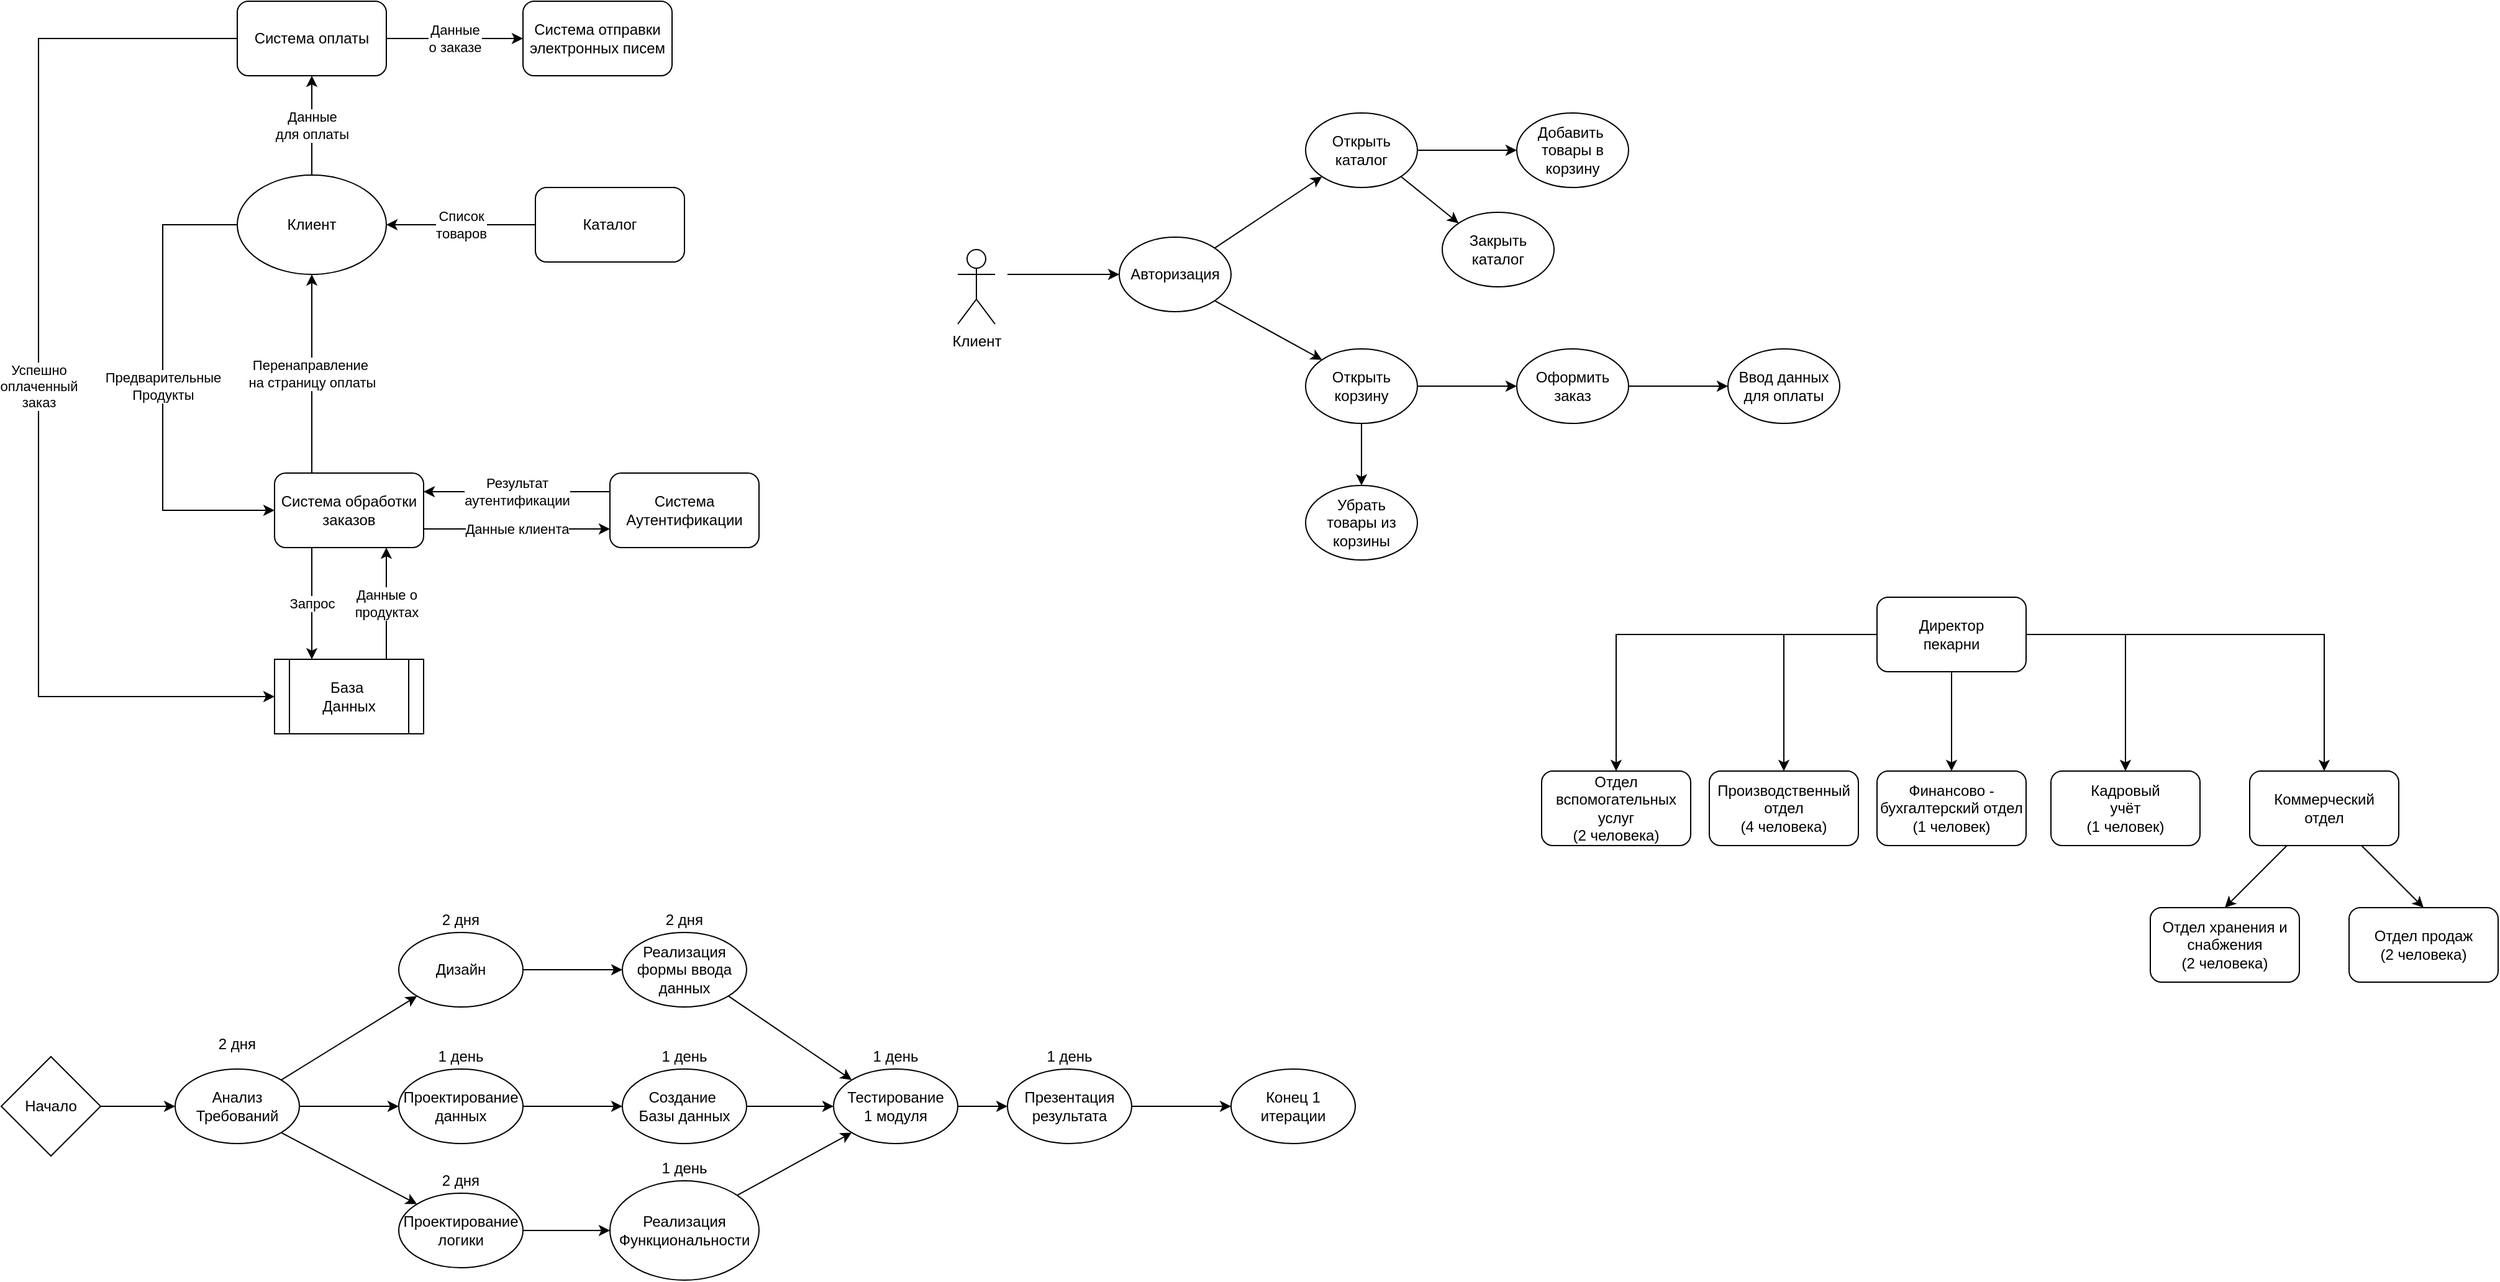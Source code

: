 <mxfile version="14.6.13" type="device"><diagram id="DJtVqDUpr9JuMeX5XvhW" name="Page-1"><mxGraphModel dx="981" dy="567" grid="1" gridSize="10" guides="1" tooltips="1" connect="1" arrows="1" fold="1" page="1" pageScale="1" pageWidth="850" pageHeight="1100" math="0" shadow="0"><root><mxCell id="0"/><mxCell id="1" parent="0"/><mxCell id="Wo1013VEyW3vnVrlIEwF-16" value="Предварительные&lt;br&gt;Продукты" style="edgeStyle=orthogonalEdgeStyle;rounded=0;orthogonalLoop=1;jettySize=auto;html=1;exitX=0;exitY=0.5;exitDx=0;exitDy=0;entryX=0;entryY=0.5;entryDx=0;entryDy=0;" edge="1" parent="1" source="Wo1013VEyW3vnVrlIEwF-1" target="Wo1013VEyW3vnVrlIEwF-4"><mxGeometry relative="1" as="geometry"><Array as="points"><mxPoint x="260" y="210"/><mxPoint x="260" y="440"/></Array></mxGeometry></mxCell><mxCell id="Wo1013VEyW3vnVrlIEwF-19" value="Данные &lt;br&gt;для оплаты" style="edgeStyle=orthogonalEdgeStyle;rounded=0;orthogonalLoop=1;jettySize=auto;html=1;" edge="1" parent="1" source="Wo1013VEyW3vnVrlIEwF-1" target="Wo1013VEyW3vnVrlIEwF-18"><mxGeometry relative="1" as="geometry"/></mxCell><mxCell id="Wo1013VEyW3vnVrlIEwF-1" value="Клиент" style="ellipse;whiteSpace=wrap;html=1;" vertex="1" parent="1"><mxGeometry x="320" y="170" width="120" height="80" as="geometry"/></mxCell><mxCell id="Wo1013VEyW3vnVrlIEwF-2" value="Каталог" style="rounded=1;whiteSpace=wrap;html=1;" vertex="1" parent="1"><mxGeometry x="560" y="180" width="120" height="60" as="geometry"/></mxCell><mxCell id="Wo1013VEyW3vnVrlIEwF-3" value="Список&lt;br&gt;товаров" style="endArrow=classic;html=1;exitX=0;exitY=0.5;exitDx=0;exitDy=0;entryX=1;entryY=0.5;entryDx=0;entryDy=0;" edge="1" parent="1" source="Wo1013VEyW3vnVrlIEwF-2" target="Wo1013VEyW3vnVrlIEwF-1"><mxGeometry width="50" height="50" relative="1" as="geometry"><mxPoint x="510" y="320" as="sourcePoint"/><mxPoint x="560" y="270" as="targetPoint"/></mxGeometry></mxCell><mxCell id="Wo1013VEyW3vnVrlIEwF-7" value="Запрос" style="edgeStyle=orthogonalEdgeStyle;rounded=0;orthogonalLoop=1;jettySize=auto;html=1;exitX=0.25;exitY=1;exitDx=0;exitDy=0;entryX=0.25;entryY=0;entryDx=0;entryDy=0;" edge="1" parent="1" source="Wo1013VEyW3vnVrlIEwF-4" target="Wo1013VEyW3vnVrlIEwF-6"><mxGeometry relative="1" as="geometry"><mxPoint x="380" y="550" as="targetPoint"/></mxGeometry></mxCell><mxCell id="Wo1013VEyW3vnVrlIEwF-11" value="Данные клиента" style="edgeStyle=orthogonalEdgeStyle;rounded=0;orthogonalLoop=1;jettySize=auto;html=1;exitX=1;exitY=0.75;exitDx=0;exitDy=0;entryX=0;entryY=0.75;entryDx=0;entryDy=0;" edge="1" parent="1" source="Wo1013VEyW3vnVrlIEwF-4" target="Wo1013VEyW3vnVrlIEwF-10"><mxGeometry relative="1" as="geometry"/></mxCell><mxCell id="Wo1013VEyW3vnVrlIEwF-4" value="Система обработки&lt;br&gt;заказов" style="rounded=1;whiteSpace=wrap;html=1;" vertex="1" parent="1"><mxGeometry x="350" y="410" width="120" height="60" as="geometry"/></mxCell><mxCell id="Wo1013VEyW3vnVrlIEwF-9" value="Данные о&lt;br&gt;продуктах" style="edgeStyle=orthogonalEdgeStyle;rounded=0;orthogonalLoop=1;jettySize=auto;html=1;exitX=0.75;exitY=0;exitDx=0;exitDy=0;entryX=0.75;entryY=1;entryDx=0;entryDy=0;" edge="1" parent="1" source="Wo1013VEyW3vnVrlIEwF-6" target="Wo1013VEyW3vnVrlIEwF-4"><mxGeometry relative="1" as="geometry"><mxPoint x="440" y="550" as="sourcePoint"/></mxGeometry></mxCell><mxCell id="Wo1013VEyW3vnVrlIEwF-6" value="База&amp;nbsp;&lt;br&gt;Данных" style="shape=process;whiteSpace=wrap;html=1;backgroundOutline=1;" vertex="1" parent="1"><mxGeometry x="350" y="560" width="120" height="60" as="geometry"/></mxCell><mxCell id="Wo1013VEyW3vnVrlIEwF-12" value="Результат&lt;br&gt;аутентификации" style="edgeStyle=orthogonalEdgeStyle;rounded=0;orthogonalLoop=1;jettySize=auto;html=1;exitX=0;exitY=0.25;exitDx=0;exitDy=0;entryX=1;entryY=0.25;entryDx=0;entryDy=0;" edge="1" parent="1" source="Wo1013VEyW3vnVrlIEwF-10" target="Wo1013VEyW3vnVrlIEwF-4"><mxGeometry relative="1" as="geometry"/></mxCell><mxCell id="Wo1013VEyW3vnVrlIEwF-10" value="Система&lt;br&gt;Аутентификации" style="rounded=1;whiteSpace=wrap;html=1;" vertex="1" parent="1"><mxGeometry x="620" y="410" width="120" height="60" as="geometry"/></mxCell><mxCell id="Wo1013VEyW3vnVrlIEwF-14" value="Перенаправление&amp;nbsp;&lt;br&gt;на страницу оплаты" style="endArrow=classic;html=1;entryX=0.5;entryY=1;entryDx=0;entryDy=0;exitX=0.25;exitY=0;exitDx=0;exitDy=0;" edge="1" parent="1" source="Wo1013VEyW3vnVrlIEwF-4" target="Wo1013VEyW3vnVrlIEwF-1"><mxGeometry width="50" height="50" relative="1" as="geometry"><mxPoint x="600" y="330" as="sourcePoint"/><mxPoint x="650" y="280" as="targetPoint"/></mxGeometry></mxCell><mxCell id="Wo1013VEyW3vnVrlIEwF-21" value="Данные &lt;br&gt;о заказе" style="edgeStyle=orthogonalEdgeStyle;rounded=0;orthogonalLoop=1;jettySize=auto;html=1;" edge="1" parent="1" source="Wo1013VEyW3vnVrlIEwF-18" target="Wo1013VEyW3vnVrlIEwF-20"><mxGeometry relative="1" as="geometry"/></mxCell><mxCell id="Wo1013VEyW3vnVrlIEwF-22" value="Успешно&lt;br&gt;оплаченный&lt;br&gt;заказ" style="edgeStyle=orthogonalEdgeStyle;rounded=0;orthogonalLoop=1;jettySize=auto;html=1;exitX=0;exitY=0.5;exitDx=0;exitDy=0;entryX=0;entryY=0.5;entryDx=0;entryDy=0;" edge="1" parent="1" source="Wo1013VEyW3vnVrlIEwF-18" target="Wo1013VEyW3vnVrlIEwF-6"><mxGeometry relative="1" as="geometry"><Array as="points"><mxPoint x="160" y="60"/><mxPoint x="160" y="590"/></Array></mxGeometry></mxCell><mxCell id="Wo1013VEyW3vnVrlIEwF-18" value="Система оплаты" style="rounded=1;whiteSpace=wrap;html=1;" vertex="1" parent="1"><mxGeometry x="320" y="30" width="120" height="60" as="geometry"/></mxCell><mxCell id="Wo1013VEyW3vnVrlIEwF-20" value="Система отправки&lt;br&gt;электронных писем" style="whiteSpace=wrap;html=1;rounded=1;" vertex="1" parent="1"><mxGeometry x="550" y="30" width="120" height="60" as="geometry"/></mxCell><mxCell id="Wo1013VEyW3vnVrlIEwF-24" value="Клиент" style="shape=umlActor;verticalLabelPosition=bottom;verticalAlign=top;html=1;outlineConnect=0;" vertex="1" parent="1"><mxGeometry x="900" y="230" width="30" height="60" as="geometry"/></mxCell><mxCell id="Wo1013VEyW3vnVrlIEwF-38" value="" style="edgeStyle=orthogonalEdgeStyle;rounded=0;orthogonalLoop=1;jettySize=auto;html=1;" edge="1" parent="1" source="Wo1013VEyW3vnVrlIEwF-26" target="Wo1013VEyW3vnVrlIEwF-37"><mxGeometry relative="1" as="geometry"/></mxCell><mxCell id="Wo1013VEyW3vnVrlIEwF-26" value="Открыть &lt;br&gt;каталог" style="ellipse;whiteSpace=wrap;html=1;" vertex="1" parent="1"><mxGeometry x="1180" y="120" width="90" height="60" as="geometry"/></mxCell><mxCell id="Wo1013VEyW3vnVrlIEwF-28" value="" style="endArrow=classic;html=1;entryX=0;entryY=1;entryDx=0;entryDy=0;exitX=1;exitY=0;exitDx=0;exitDy=0;" edge="1" parent="1" source="Wo1013VEyW3vnVrlIEwF-50" target="Wo1013VEyW3vnVrlIEwF-26"><mxGeometry width="50" height="50" relative="1" as="geometry"><mxPoint x="1110" y="230" as="sourcePoint"/><mxPoint x="1210" y="230" as="targetPoint"/></mxGeometry></mxCell><mxCell id="Wo1013VEyW3vnVrlIEwF-33" value="Закрыть&lt;br&gt;каталог" style="ellipse;whiteSpace=wrap;html=1;" vertex="1" parent="1"><mxGeometry x="1290" y="200" width="90" height="60" as="geometry"/></mxCell><mxCell id="Wo1013VEyW3vnVrlIEwF-36" value="" style="endArrow=classic;html=1;exitX=1;exitY=1;exitDx=0;exitDy=0;entryX=0;entryY=0;entryDx=0;entryDy=0;" edge="1" parent="1" source="Wo1013VEyW3vnVrlIEwF-26" target="Wo1013VEyW3vnVrlIEwF-33"><mxGeometry width="50" height="50" relative="1" as="geometry"><mxPoint x="1270" y="220" as="sourcePoint"/><mxPoint x="1320" y="170" as="targetPoint"/></mxGeometry></mxCell><mxCell id="Wo1013VEyW3vnVrlIEwF-37" value="Добавить&amp;nbsp;&lt;br&gt;товары в&lt;br&gt;корзину" style="ellipse;whiteSpace=wrap;html=1;" vertex="1" parent="1"><mxGeometry x="1350" y="120" width="90" height="60" as="geometry"/></mxCell><mxCell id="Wo1013VEyW3vnVrlIEwF-42" value="" style="endArrow=classic;html=1;exitX=0.5;exitY=1;exitDx=0;exitDy=0;entryX=0.5;entryY=0;entryDx=0;entryDy=0;" edge="1" parent="1" source="Wo1013VEyW3vnVrlIEwF-45" target="Wo1013VEyW3vnVrlIEwF-43"><mxGeometry width="50" height="50" relative="1" as="geometry"><mxPoint x="1250.002" y="388.869" as="sourcePoint"/><mxPoint x="1313.06" y="350" as="targetPoint"/></mxGeometry></mxCell><mxCell id="Wo1013VEyW3vnVrlIEwF-43" value="Убрать &lt;br&gt;товары из корзины" style="ellipse;whiteSpace=wrap;html=1;" vertex="1" parent="1"><mxGeometry x="1180" y="420" width="90" height="60" as="geometry"/></mxCell><mxCell id="Wo1013VEyW3vnVrlIEwF-44" value="" style="endArrow=classic;html=1;entryX=0;entryY=0;entryDx=0;entryDy=0;exitX=1;exitY=1;exitDx=0;exitDy=0;" edge="1" parent="1" target="Wo1013VEyW3vnVrlIEwF-45" source="Wo1013VEyW3vnVrlIEwF-50"><mxGeometry width="50" height="50" relative="1" as="geometry"><mxPoint x="1120" y="270" as="sourcePoint"/><mxPoint x="1203.06" y="290" as="targetPoint"/></mxGeometry></mxCell><mxCell id="Wo1013VEyW3vnVrlIEwF-47" value="" style="edgeStyle=orthogonalEdgeStyle;rounded=0;orthogonalLoop=1;jettySize=auto;html=1;" edge="1" parent="1" source="Wo1013VEyW3vnVrlIEwF-45" target="Wo1013VEyW3vnVrlIEwF-46"><mxGeometry relative="1" as="geometry"/></mxCell><mxCell id="Wo1013VEyW3vnVrlIEwF-45" value="Открыть&lt;br&gt;корзину" style="ellipse;whiteSpace=wrap;html=1;" vertex="1" parent="1"><mxGeometry x="1180" y="310" width="90" height="60" as="geometry"/></mxCell><mxCell id="Wo1013VEyW3vnVrlIEwF-49" value="" style="edgeStyle=orthogonalEdgeStyle;rounded=0;orthogonalLoop=1;jettySize=auto;html=1;" edge="1" parent="1" source="Wo1013VEyW3vnVrlIEwF-46" target="Wo1013VEyW3vnVrlIEwF-48"><mxGeometry relative="1" as="geometry"/></mxCell><mxCell id="Wo1013VEyW3vnVrlIEwF-46" value="Оформить заказ" style="ellipse;whiteSpace=wrap;html=1;" vertex="1" parent="1"><mxGeometry x="1350" y="310" width="90" height="60" as="geometry"/></mxCell><mxCell id="Wo1013VEyW3vnVrlIEwF-48" value="Ввод данных&lt;br&gt;для оплаты" style="ellipse;whiteSpace=wrap;html=1;" vertex="1" parent="1"><mxGeometry x="1520" y="310" width="90" height="60" as="geometry"/></mxCell><mxCell id="Wo1013VEyW3vnVrlIEwF-50" value="Авторизация" style="ellipse;whiteSpace=wrap;html=1;" vertex="1" parent="1"><mxGeometry x="1030" y="220" width="90" height="60" as="geometry"/></mxCell><mxCell id="Wo1013VEyW3vnVrlIEwF-51" value="" style="endArrow=classic;html=1;entryX=0;entryY=0.5;entryDx=0;entryDy=0;" edge="1" parent="1" target="Wo1013VEyW3vnVrlIEwF-50"><mxGeometry width="50" height="50" relative="1" as="geometry"><mxPoint x="940" y="250" as="sourcePoint"/><mxPoint x="1110" y="280" as="targetPoint"/></mxGeometry></mxCell><mxCell id="Wo1013VEyW3vnVrlIEwF-54" value="" style="edgeStyle=orthogonalEdgeStyle;rounded=0;orthogonalLoop=1;jettySize=auto;html=1;" edge="1" parent="1" source="Wo1013VEyW3vnVrlIEwF-52" target="Wo1013VEyW3vnVrlIEwF-53"><mxGeometry relative="1" as="geometry"/></mxCell><mxCell id="Wo1013VEyW3vnVrlIEwF-52" value="Начало" style="rhombus;whiteSpace=wrap;html=1;" vertex="1" parent="1"><mxGeometry x="130" y="880" width="80" height="80" as="geometry"/></mxCell><mxCell id="Wo1013VEyW3vnVrlIEwF-62" value="" style="edgeStyle=orthogonalEdgeStyle;rounded=0;orthogonalLoop=1;jettySize=auto;html=1;entryX=0;entryY=0.5;entryDx=0;entryDy=0;" edge="1" parent="1" source="Wo1013VEyW3vnVrlIEwF-53" target="Wo1013VEyW3vnVrlIEwF-61"><mxGeometry relative="1" as="geometry"/></mxCell><mxCell id="Wo1013VEyW3vnVrlIEwF-53" value="Анализ&lt;br&gt;Требований" style="ellipse;whiteSpace=wrap;html=1;" vertex="1" parent="1"><mxGeometry x="270" y="890" width="100" height="60" as="geometry"/></mxCell><mxCell id="Wo1013VEyW3vnVrlIEwF-73" value="" style="edgeStyle=orthogonalEdgeStyle;rounded=0;orthogonalLoop=1;jettySize=auto;html=1;" edge="1" parent="1" source="Wo1013VEyW3vnVrlIEwF-55" target="Wo1013VEyW3vnVrlIEwF-67"><mxGeometry relative="1" as="geometry"/></mxCell><mxCell id="Wo1013VEyW3vnVrlIEwF-55" value="Дизайн" style="ellipse;whiteSpace=wrap;html=1;" vertex="1" parent="1"><mxGeometry x="450" y="780" width="100" height="60" as="geometry"/></mxCell><mxCell id="Wo1013VEyW3vnVrlIEwF-77" value="" style="edgeStyle=orthogonalEdgeStyle;rounded=0;orthogonalLoop=1;jettySize=auto;html=1;" edge="1" parent="1" source="Wo1013VEyW3vnVrlIEwF-56" target="Wo1013VEyW3vnVrlIEwF-74"><mxGeometry relative="1" as="geometry"/></mxCell><mxCell id="Wo1013VEyW3vnVrlIEwF-56" value="Проектирование&lt;br&gt;логики" style="ellipse;whiteSpace=wrap;html=1;" vertex="1" parent="1"><mxGeometry x="450" y="990" width="100" height="60" as="geometry"/></mxCell><mxCell id="Wo1013VEyW3vnVrlIEwF-57" value="" style="endArrow=classic;html=1;exitX=1;exitY=0;exitDx=0;exitDy=0;entryX=0;entryY=1;entryDx=0;entryDy=0;" edge="1" parent="1" source="Wo1013VEyW3vnVrlIEwF-53" target="Wo1013VEyW3vnVrlIEwF-55"><mxGeometry width="50" height="50" relative="1" as="geometry"><mxPoint x="470" y="930" as="sourcePoint"/><mxPoint x="520" y="880" as="targetPoint"/></mxGeometry></mxCell><mxCell id="Wo1013VEyW3vnVrlIEwF-58" value="" style="endArrow=classic;html=1;exitX=1;exitY=1;exitDx=0;exitDy=0;entryX=0;entryY=0;entryDx=0;entryDy=0;" edge="1" parent="1" source="Wo1013VEyW3vnVrlIEwF-53" target="Wo1013VEyW3vnVrlIEwF-56"><mxGeometry width="50" height="50" relative="1" as="geometry"><mxPoint x="470" y="930" as="sourcePoint"/><mxPoint x="520" y="880" as="targetPoint"/></mxGeometry></mxCell><mxCell id="Wo1013VEyW3vnVrlIEwF-60" value="2 дня" style="text;html=1;strokeColor=none;fillColor=none;align=center;verticalAlign=middle;whiteSpace=wrap;rounded=0;" vertex="1" parent="1"><mxGeometry x="300" y="860" width="40" height="20" as="geometry"/></mxCell><mxCell id="Wo1013VEyW3vnVrlIEwF-76" value="" style="edgeStyle=orthogonalEdgeStyle;rounded=0;orthogonalLoop=1;jettySize=auto;html=1;" edge="1" parent="1" source="Wo1013VEyW3vnVrlIEwF-61" target="Wo1013VEyW3vnVrlIEwF-70"><mxGeometry relative="1" as="geometry"/></mxCell><mxCell id="Wo1013VEyW3vnVrlIEwF-61" value="Проектирование&lt;br&gt;данных" style="ellipse;whiteSpace=wrap;html=1;" vertex="1" parent="1"><mxGeometry x="450" y="890" width="100" height="60" as="geometry"/></mxCell><mxCell id="Wo1013VEyW3vnVrlIEwF-63" value="1 день" style="text;html=1;strokeColor=none;fillColor=none;align=center;verticalAlign=middle;whiteSpace=wrap;rounded=0;" vertex="1" parent="1"><mxGeometry x="480" y="870" width="40" height="20" as="geometry"/></mxCell><mxCell id="Wo1013VEyW3vnVrlIEwF-64" value="2 дня" style="text;html=1;strokeColor=none;fillColor=none;align=center;verticalAlign=middle;whiteSpace=wrap;rounded=0;" vertex="1" parent="1"><mxGeometry x="480" y="760" width="40" height="20" as="geometry"/></mxCell><mxCell id="Wo1013VEyW3vnVrlIEwF-65" value="2 дня" style="text;html=1;strokeColor=none;fillColor=none;align=center;verticalAlign=middle;whiteSpace=wrap;rounded=0;" vertex="1" parent="1"><mxGeometry x="480" y="970" width="40" height="20" as="geometry"/></mxCell><mxCell id="Wo1013VEyW3vnVrlIEwF-67" value="Реализация формы ввода данных" style="ellipse;whiteSpace=wrap;html=1;" vertex="1" parent="1"><mxGeometry x="630" y="780" width="100" height="60" as="geometry"/></mxCell><mxCell id="Wo1013VEyW3vnVrlIEwF-69" value="2 дня" style="text;html=1;strokeColor=none;fillColor=none;align=center;verticalAlign=middle;whiteSpace=wrap;rounded=0;" vertex="1" parent="1"><mxGeometry x="660" y="760" width="40" height="20" as="geometry"/></mxCell><mxCell id="Wo1013VEyW3vnVrlIEwF-82" value="" style="edgeStyle=orthogonalEdgeStyle;rounded=0;orthogonalLoop=1;jettySize=auto;html=1;" edge="1" parent="1" source="Wo1013VEyW3vnVrlIEwF-70" target="Wo1013VEyW3vnVrlIEwF-78"><mxGeometry relative="1" as="geometry"/></mxCell><mxCell id="Wo1013VEyW3vnVrlIEwF-70" value="Создание&amp;nbsp;&lt;br&gt;Базы данных" style="ellipse;whiteSpace=wrap;html=1;" vertex="1" parent="1"><mxGeometry x="630" y="890" width="100" height="60" as="geometry"/></mxCell><mxCell id="Wo1013VEyW3vnVrlIEwF-71" value="1 день" style="text;html=1;strokeColor=none;fillColor=none;align=center;verticalAlign=middle;whiteSpace=wrap;rounded=0;" vertex="1" parent="1"><mxGeometry x="660" y="870" width="40" height="20" as="geometry"/></mxCell><mxCell id="Wo1013VEyW3vnVrlIEwF-74" value="Реализация&lt;br&gt;Функциональности" style="ellipse;whiteSpace=wrap;html=1;" vertex="1" parent="1"><mxGeometry x="620" y="980" width="120" height="80" as="geometry"/></mxCell><mxCell id="Wo1013VEyW3vnVrlIEwF-87" value="" style="edgeStyle=orthogonalEdgeStyle;rounded=0;orthogonalLoop=1;jettySize=auto;html=1;" edge="1" parent="1" source="Wo1013VEyW3vnVrlIEwF-78" target="Wo1013VEyW3vnVrlIEwF-86"><mxGeometry relative="1" as="geometry"/></mxCell><mxCell id="Wo1013VEyW3vnVrlIEwF-78" value="Тестирование&lt;br&gt;1 модуля" style="ellipse;whiteSpace=wrap;html=1;" vertex="1" parent="1"><mxGeometry x="800" y="890" width="100" height="60" as="geometry"/></mxCell><mxCell id="Wo1013VEyW3vnVrlIEwF-80" value="" style="endArrow=classic;html=1;exitX=1;exitY=0;exitDx=0;exitDy=0;entryX=0;entryY=1;entryDx=0;entryDy=0;" edge="1" parent="1" source="Wo1013VEyW3vnVrlIEwF-74" target="Wo1013VEyW3vnVrlIEwF-78"><mxGeometry width="50" height="50" relative="1" as="geometry"><mxPoint x="850" y="910" as="sourcePoint"/><mxPoint x="900" y="860" as="targetPoint"/></mxGeometry></mxCell><mxCell id="Wo1013VEyW3vnVrlIEwF-83" value="" style="endArrow=classic;html=1;exitX=1;exitY=1;exitDx=0;exitDy=0;entryX=0;entryY=0;entryDx=0;entryDy=0;" edge="1" parent="1" source="Wo1013VEyW3vnVrlIEwF-67" target="Wo1013VEyW3vnVrlIEwF-78"><mxGeometry width="50" height="50" relative="1" as="geometry"><mxPoint x="732.426" y="1001.716" as="sourcePoint"/><mxPoint x="824.577" y="951.172" as="targetPoint"/></mxGeometry></mxCell><mxCell id="Wo1013VEyW3vnVrlIEwF-84" value="1 день" style="text;html=1;strokeColor=none;fillColor=none;align=center;verticalAlign=middle;whiteSpace=wrap;rounded=0;" vertex="1" parent="1"><mxGeometry x="830" y="870" width="40" height="20" as="geometry"/></mxCell><mxCell id="Wo1013VEyW3vnVrlIEwF-85" value="1 день" style="text;html=1;strokeColor=none;fillColor=none;align=center;verticalAlign=middle;whiteSpace=wrap;rounded=0;" vertex="1" parent="1"><mxGeometry x="660" y="960" width="40" height="20" as="geometry"/></mxCell><mxCell id="Wo1013VEyW3vnVrlIEwF-90" value="" style="edgeStyle=orthogonalEdgeStyle;rounded=0;orthogonalLoop=1;jettySize=auto;html=1;" edge="1" parent="1" source="Wo1013VEyW3vnVrlIEwF-86" target="Wo1013VEyW3vnVrlIEwF-89"><mxGeometry relative="1" as="geometry"/></mxCell><mxCell id="Wo1013VEyW3vnVrlIEwF-86" value="Презентация&lt;br&gt;результата" style="ellipse;whiteSpace=wrap;html=1;" vertex="1" parent="1"><mxGeometry x="940" y="890" width="100" height="60" as="geometry"/></mxCell><mxCell id="Wo1013VEyW3vnVrlIEwF-88" value="1 день" style="text;html=1;strokeColor=none;fillColor=none;align=center;verticalAlign=middle;whiteSpace=wrap;rounded=0;" vertex="1" parent="1"><mxGeometry x="970" y="870" width="40" height="20" as="geometry"/></mxCell><mxCell id="Wo1013VEyW3vnVrlIEwF-89" value="Конец 1&lt;br&gt;итерации" style="ellipse;whiteSpace=wrap;html=1;" vertex="1" parent="1"><mxGeometry x="1120" y="890" width="100" height="60" as="geometry"/></mxCell><mxCell id="Wo1013VEyW3vnVrlIEwF-94" style="edgeStyle=orthogonalEdgeStyle;rounded=0;orthogonalLoop=1;jettySize=auto;html=1;entryX=0.5;entryY=0;entryDx=0;entryDy=0;" edge="1" parent="1" source="Wo1013VEyW3vnVrlIEwF-91" target="Wo1013VEyW3vnVrlIEwF-92"><mxGeometry relative="1" as="geometry"/></mxCell><mxCell id="Wo1013VEyW3vnVrlIEwF-95" value="" style="edgeStyle=orthogonalEdgeStyle;rounded=0;orthogonalLoop=1;jettySize=auto;html=1;" edge="1" parent="1" source="Wo1013VEyW3vnVrlIEwF-91" target="Wo1013VEyW3vnVrlIEwF-93"><mxGeometry relative="1" as="geometry"/></mxCell><mxCell id="Wo1013VEyW3vnVrlIEwF-97" style="edgeStyle=orthogonalEdgeStyle;rounded=0;orthogonalLoop=1;jettySize=auto;html=1;entryX=0.5;entryY=0;entryDx=0;entryDy=0;" edge="1" parent="1" source="Wo1013VEyW3vnVrlIEwF-91" target="Wo1013VEyW3vnVrlIEwF-96"><mxGeometry relative="1" as="geometry"/></mxCell><mxCell id="Wo1013VEyW3vnVrlIEwF-98" style="edgeStyle=orthogonalEdgeStyle;rounded=0;orthogonalLoop=1;jettySize=auto;html=1;entryX=0.5;entryY=0;entryDx=0;entryDy=0;" edge="1" parent="1" source="Wo1013VEyW3vnVrlIEwF-91" target="Wo1013VEyW3vnVrlIEwF-99"><mxGeometry relative="1" as="geometry"><mxPoint x="2050" y="650" as="targetPoint"/></mxGeometry></mxCell><mxCell id="Wo1013VEyW3vnVrlIEwF-107" style="edgeStyle=orthogonalEdgeStyle;rounded=0;orthogonalLoop=1;jettySize=auto;html=1;entryX=0.5;entryY=0;entryDx=0;entryDy=0;" edge="1" parent="1" source="Wo1013VEyW3vnVrlIEwF-91" target="Wo1013VEyW3vnVrlIEwF-106"><mxGeometry relative="1" as="geometry"/></mxCell><mxCell id="Wo1013VEyW3vnVrlIEwF-91" value="Директор &lt;br&gt;пекарни" style="rounded=1;whiteSpace=wrap;html=1;" vertex="1" parent="1"><mxGeometry x="1640" y="510" width="120" height="60" as="geometry"/></mxCell><mxCell id="Wo1013VEyW3vnVrlIEwF-92" value="Производственный отдел&lt;br&gt;(4 человека)" style="rounded=1;whiteSpace=wrap;html=1;" vertex="1" parent="1"><mxGeometry x="1505" y="650" width="120" height="60" as="geometry"/></mxCell><mxCell id="Wo1013VEyW3vnVrlIEwF-93" value="Финансово - бухгалтерский отдел&lt;br&gt;(1 человек)" style="rounded=1;whiteSpace=wrap;html=1;" vertex="1" parent="1"><mxGeometry x="1640" y="650" width="120" height="60" as="geometry"/></mxCell><mxCell id="Wo1013VEyW3vnVrlIEwF-96" value="Кадровый &lt;br&gt;учёт&lt;br&gt;(1 человек)" style="rounded=1;whiteSpace=wrap;html=1;" vertex="1" parent="1"><mxGeometry x="1780" y="650" width="120" height="60" as="geometry"/></mxCell><mxCell id="Wo1013VEyW3vnVrlIEwF-99" value="Коммерческий&lt;br&gt;отдел" style="rounded=1;whiteSpace=wrap;html=1;" vertex="1" parent="1"><mxGeometry x="1940" y="650" width="120" height="60" as="geometry"/></mxCell><mxCell id="Wo1013VEyW3vnVrlIEwF-100" value="Отдел хранения и снабжения &lt;br&gt;(2 человека)" style="rounded=1;whiteSpace=wrap;html=1;" vertex="1" parent="1"><mxGeometry x="1860" y="760" width="120" height="60" as="geometry"/></mxCell><mxCell id="Wo1013VEyW3vnVrlIEwF-101" value="Отдел продаж&lt;br&gt;(2 человека)" style="rounded=1;whiteSpace=wrap;html=1;" vertex="1" parent="1"><mxGeometry x="2020" y="760" width="120" height="60" as="geometry"/></mxCell><mxCell id="Wo1013VEyW3vnVrlIEwF-103" value="" style="endArrow=classic;html=1;exitX=0.25;exitY=1;exitDx=0;exitDy=0;entryX=0.5;entryY=0;entryDx=0;entryDy=0;" edge="1" parent="1" source="Wo1013VEyW3vnVrlIEwF-99" target="Wo1013VEyW3vnVrlIEwF-100"><mxGeometry width="50" height="50" relative="1" as="geometry"><mxPoint x="1920" y="800" as="sourcePoint"/><mxPoint x="1910" y="740" as="targetPoint"/></mxGeometry></mxCell><mxCell id="Wo1013VEyW3vnVrlIEwF-104" value="" style="endArrow=classic;html=1;entryX=0.5;entryY=0;entryDx=0;entryDy=0;exitX=0.75;exitY=1;exitDx=0;exitDy=0;" edge="1" parent="1" source="Wo1013VEyW3vnVrlIEwF-99" target="Wo1013VEyW3vnVrlIEwF-101"><mxGeometry width="50" height="50" relative="1" as="geometry"><mxPoint x="2010" y="740" as="sourcePoint"/><mxPoint x="2050" y="790" as="targetPoint"/></mxGeometry></mxCell><mxCell id="Wo1013VEyW3vnVrlIEwF-106" value="Отдел&lt;br&gt;вспомогательных&lt;br&gt;услуг&lt;br&gt;(2 человека)" style="rounded=1;whiteSpace=wrap;html=1;" vertex="1" parent="1"><mxGeometry x="1370" y="650" width="120" height="60" as="geometry"/></mxCell></root></mxGraphModel></diagram></mxfile>